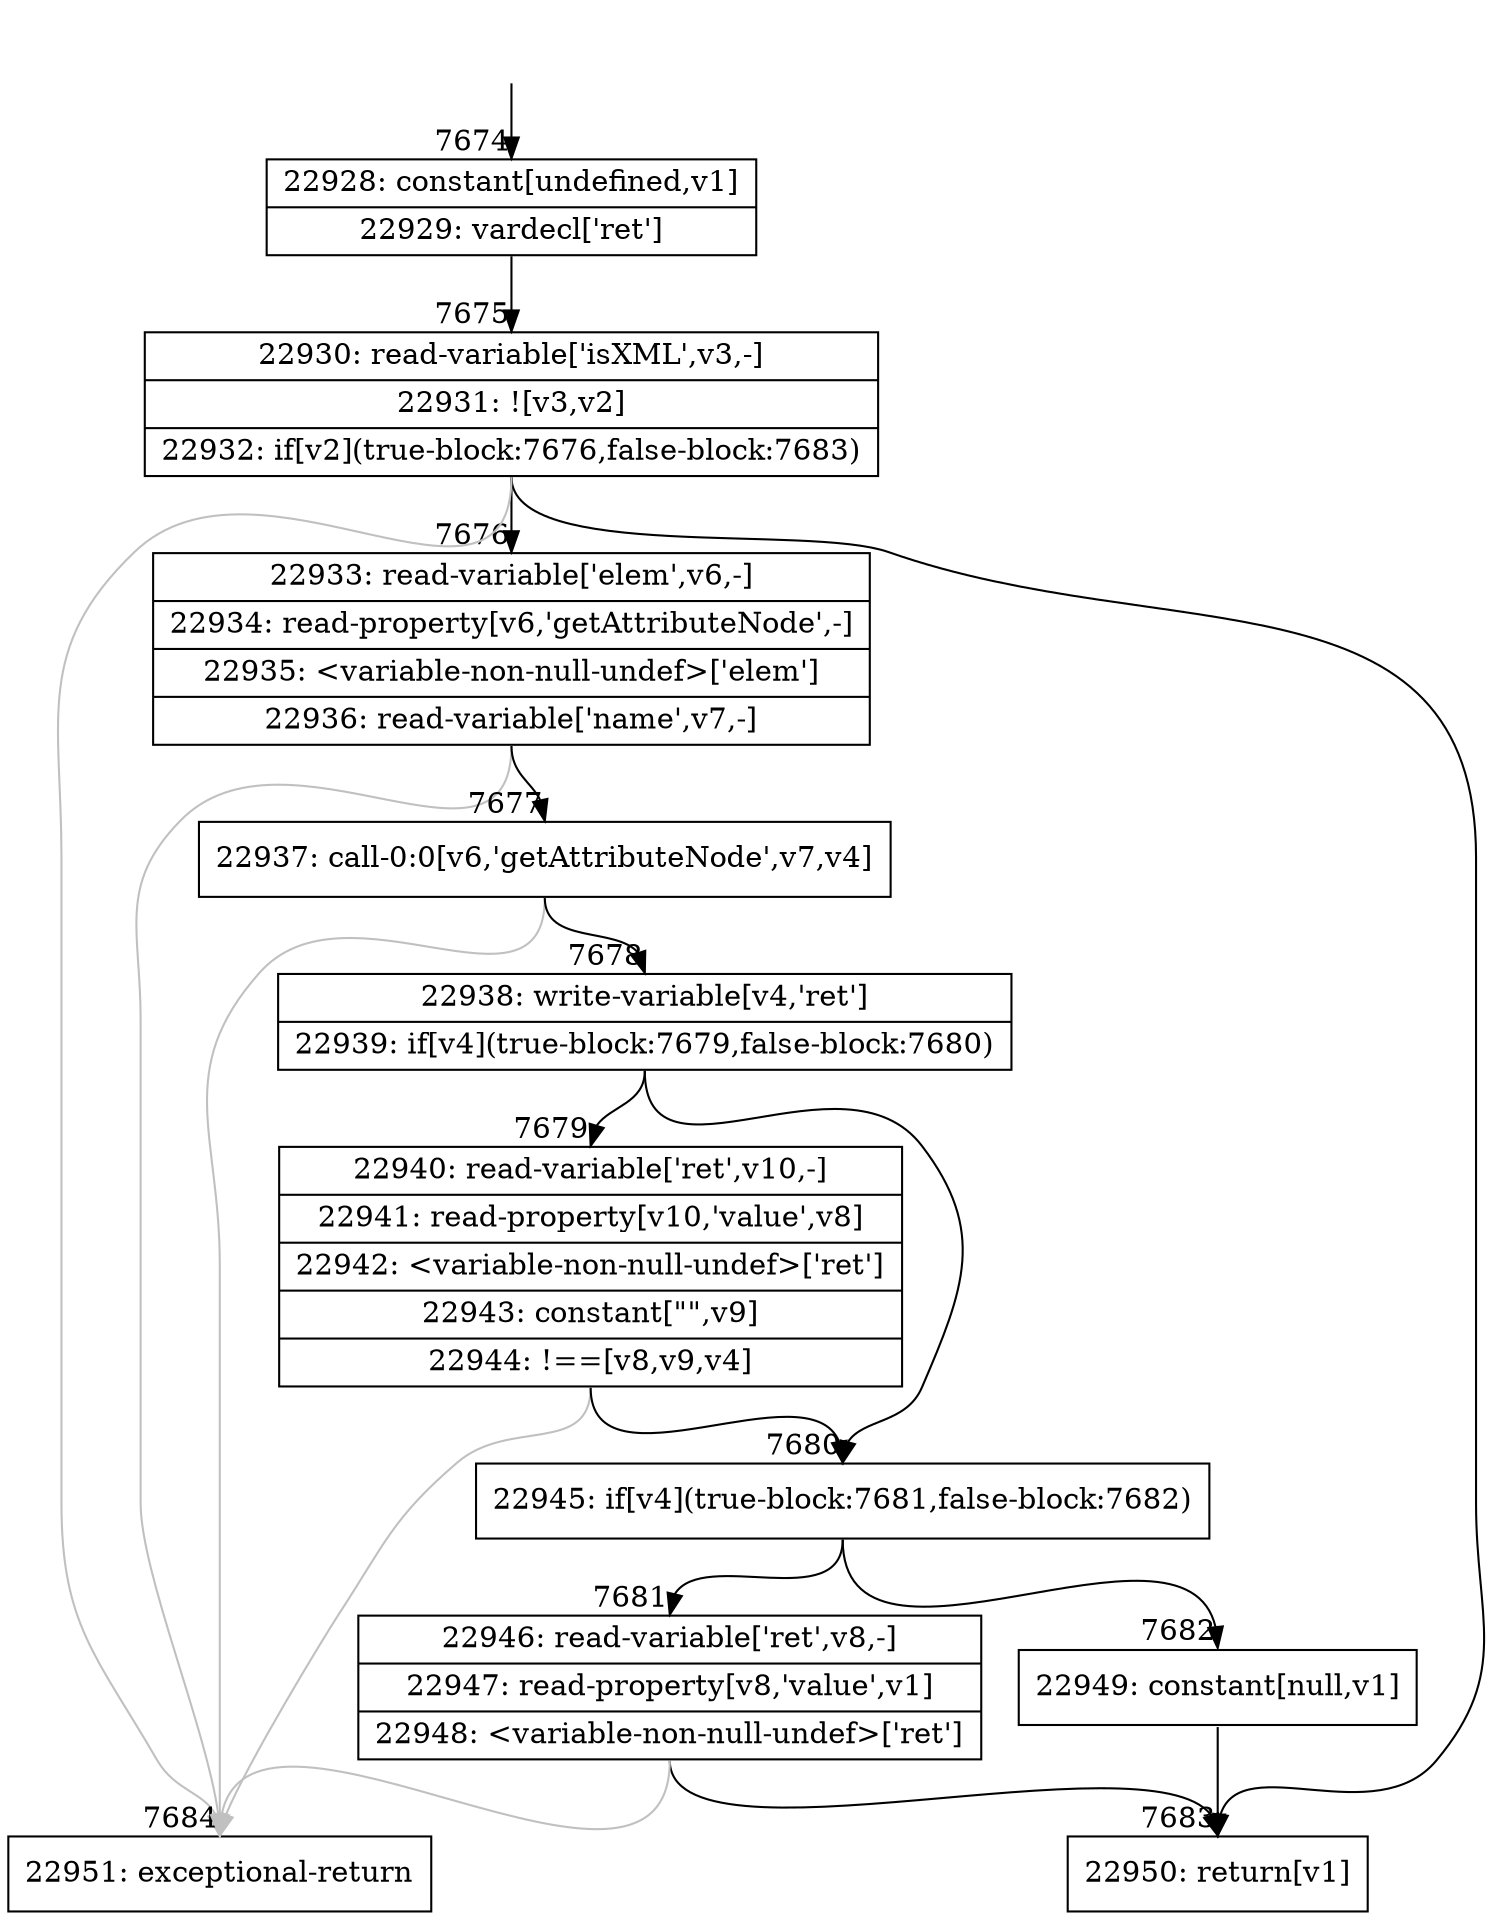 digraph {
rankdir="TD"
BB_entry471[shape=none,label=""];
BB_entry471 -> BB7674 [tailport=s, headport=n, headlabel="    7674"]
BB7674 [shape=record label="{22928: constant[undefined,v1]|22929: vardecl['ret']}" ] 
BB7674 -> BB7675 [tailport=s, headport=n, headlabel="      7675"]
BB7675 [shape=record label="{22930: read-variable['isXML',v3,-]|22931: ![v3,v2]|22932: if[v2](true-block:7676,false-block:7683)}" ] 
BB7675 -> BB7676 [tailport=s, headport=n, headlabel="      7676"]
BB7675 -> BB7683 [tailport=s, headport=n, headlabel="      7683"]
BB7675 -> BB7684 [tailport=s, headport=n, color=gray, headlabel="      7684"]
BB7676 [shape=record label="{22933: read-variable['elem',v6,-]|22934: read-property[v6,'getAttributeNode',-]|22935: \<variable-non-null-undef\>['elem']|22936: read-variable['name',v7,-]}" ] 
BB7676 -> BB7677 [tailport=s, headport=n, headlabel="      7677"]
BB7676 -> BB7684 [tailport=s, headport=n, color=gray]
BB7677 [shape=record label="{22937: call-0:0[v6,'getAttributeNode',v7,v4]}" ] 
BB7677 -> BB7678 [tailport=s, headport=n, headlabel="      7678"]
BB7677 -> BB7684 [tailport=s, headport=n, color=gray]
BB7678 [shape=record label="{22938: write-variable[v4,'ret']|22939: if[v4](true-block:7679,false-block:7680)}" ] 
BB7678 -> BB7680 [tailport=s, headport=n, headlabel="      7680"]
BB7678 -> BB7679 [tailport=s, headport=n, headlabel="      7679"]
BB7679 [shape=record label="{22940: read-variable['ret',v10,-]|22941: read-property[v10,'value',v8]|22942: \<variable-non-null-undef\>['ret']|22943: constant[\"\",v9]|22944: !==[v8,v9,v4]}" ] 
BB7679 -> BB7680 [tailport=s, headport=n]
BB7679 -> BB7684 [tailport=s, headport=n, color=gray]
BB7680 [shape=record label="{22945: if[v4](true-block:7681,false-block:7682)}" ] 
BB7680 -> BB7681 [tailport=s, headport=n, headlabel="      7681"]
BB7680 -> BB7682 [tailport=s, headport=n, headlabel="      7682"]
BB7681 [shape=record label="{22946: read-variable['ret',v8,-]|22947: read-property[v8,'value',v1]|22948: \<variable-non-null-undef\>['ret']}" ] 
BB7681 -> BB7683 [tailport=s, headport=n]
BB7681 -> BB7684 [tailport=s, headport=n, color=gray]
BB7682 [shape=record label="{22949: constant[null,v1]}" ] 
BB7682 -> BB7683 [tailport=s, headport=n]
BB7683 [shape=record label="{22950: return[v1]}" ] 
BB7684 [shape=record label="{22951: exceptional-return}" ] 
}
